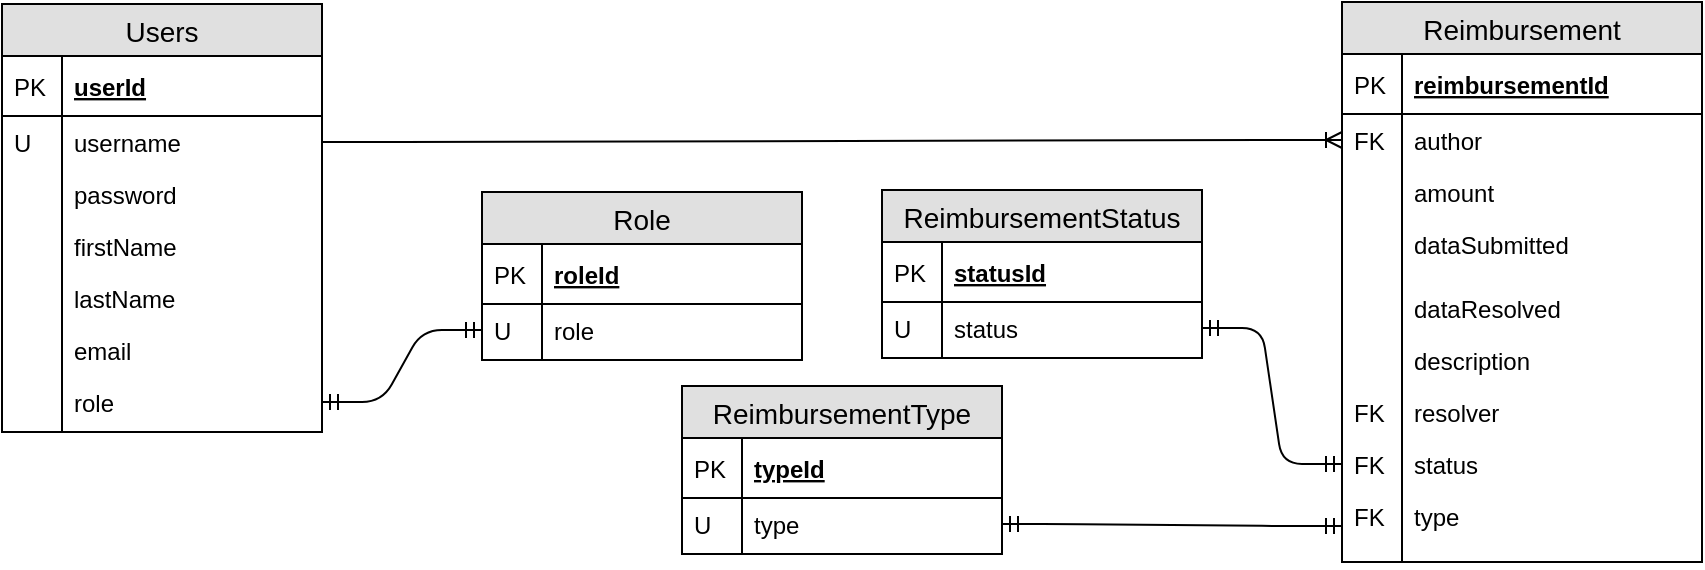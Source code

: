 <mxfile version="10.9.6" type="device"><diagram id="lfu_nZ9zxwbc6OQfsfD4" name="Page-1"><mxGraphModel dx="1062" dy="585" grid="1" gridSize="10" guides="1" tooltips="1" connect="1" arrows="1" fold="1" page="1" pageScale="1" pageWidth="850" pageHeight="1100" math="0" shadow="0"><root><mxCell id="0"/><mxCell id="1" parent="0"/><mxCell id="UmNQMLxsy-GbeVYhtVvf-5" value="Users" style="swimlane;fontStyle=0;childLayout=stackLayout;horizontal=1;startSize=26;fillColor=#e0e0e0;horizontalStack=0;resizeParent=1;resizeParentMax=0;resizeLast=0;collapsible=1;marginBottom=0;swimlaneFillColor=#ffffff;align=center;fontSize=14;" vertex="1" parent="1"><mxGeometry y="1" width="160" height="214" as="geometry"/></mxCell><mxCell id="UmNQMLxsy-GbeVYhtVvf-6" value="userId" style="shape=partialRectangle;top=0;left=0;right=0;bottom=1;align=left;verticalAlign=middle;fillColor=none;spacingLeft=34;spacingRight=4;overflow=hidden;rotatable=0;points=[[0,0.5],[1,0.5]];portConstraint=eastwest;dropTarget=0;fontStyle=5;fontSize=12;" vertex="1" parent="UmNQMLxsy-GbeVYhtVvf-5"><mxGeometry y="26" width="160" height="30" as="geometry"/></mxCell><mxCell id="UmNQMLxsy-GbeVYhtVvf-7" value="PK" style="shape=partialRectangle;top=0;left=0;bottom=0;fillColor=none;align=left;verticalAlign=middle;spacingLeft=4;spacingRight=4;overflow=hidden;rotatable=0;points=[];portConstraint=eastwest;part=1;fontSize=12;" vertex="1" connectable="0" parent="UmNQMLxsy-GbeVYhtVvf-6"><mxGeometry width="30" height="30" as="geometry"/></mxCell><mxCell id="UmNQMLxsy-GbeVYhtVvf-8" value="username" style="shape=partialRectangle;top=0;left=0;right=0;bottom=0;align=left;verticalAlign=top;fillColor=none;spacingLeft=34;spacingRight=4;overflow=hidden;rotatable=0;points=[[0,0.5],[1,0.5]];portConstraint=eastwest;dropTarget=0;fontSize=12;" vertex="1" parent="UmNQMLxsy-GbeVYhtVvf-5"><mxGeometry y="56" width="160" height="26" as="geometry"/></mxCell><mxCell id="UmNQMLxsy-GbeVYhtVvf-9" value="U" style="shape=partialRectangle;top=0;left=0;bottom=0;fillColor=none;align=left;verticalAlign=top;spacingLeft=4;spacingRight=4;overflow=hidden;rotatable=0;points=[];portConstraint=eastwest;part=1;fontSize=12;" vertex="1" connectable="0" parent="UmNQMLxsy-GbeVYhtVvf-8"><mxGeometry width="30" height="26" as="geometry"/></mxCell><mxCell id="UmNQMLxsy-GbeVYhtVvf-10" value="password" style="shape=partialRectangle;top=0;left=0;right=0;bottom=0;align=left;verticalAlign=top;fillColor=none;spacingLeft=34;spacingRight=4;overflow=hidden;rotatable=0;points=[[0,0.5],[1,0.5]];portConstraint=eastwest;dropTarget=0;fontSize=12;" vertex="1" parent="UmNQMLxsy-GbeVYhtVvf-5"><mxGeometry y="82" width="160" height="26" as="geometry"/></mxCell><mxCell id="UmNQMLxsy-GbeVYhtVvf-11" value="" style="shape=partialRectangle;top=0;left=0;bottom=0;fillColor=none;align=left;verticalAlign=top;spacingLeft=4;spacingRight=4;overflow=hidden;rotatable=0;points=[];portConstraint=eastwest;part=1;fontSize=12;" vertex="1" connectable="0" parent="UmNQMLxsy-GbeVYhtVvf-10"><mxGeometry width="30" height="26" as="geometry"/></mxCell><mxCell id="UmNQMLxsy-GbeVYhtVvf-12" value="firstName" style="shape=partialRectangle;top=0;left=0;right=0;bottom=0;align=left;verticalAlign=top;fillColor=none;spacingLeft=34;spacingRight=4;overflow=hidden;rotatable=0;points=[[0,0.5],[1,0.5]];portConstraint=eastwest;dropTarget=0;fontSize=12;" vertex="1" parent="UmNQMLxsy-GbeVYhtVvf-5"><mxGeometry y="108" width="160" height="26" as="geometry"/></mxCell><mxCell id="UmNQMLxsy-GbeVYhtVvf-13" value="" style="shape=partialRectangle;top=0;left=0;bottom=0;fillColor=none;align=left;verticalAlign=top;spacingLeft=4;spacingRight=4;overflow=hidden;rotatable=0;points=[];portConstraint=eastwest;part=1;fontSize=12;" vertex="1" connectable="0" parent="UmNQMLxsy-GbeVYhtVvf-12"><mxGeometry width="30" height="26" as="geometry"/></mxCell><mxCell id="UmNQMLxsy-GbeVYhtVvf-49" value="lastName" style="shape=partialRectangle;top=0;left=0;right=0;bottom=0;align=left;verticalAlign=top;fillColor=none;spacingLeft=34;spacingRight=4;overflow=hidden;rotatable=0;points=[[0,0.5],[1,0.5]];portConstraint=eastwest;dropTarget=0;fontSize=12;" vertex="1" parent="UmNQMLxsy-GbeVYhtVvf-5"><mxGeometry y="134" width="160" height="26" as="geometry"/></mxCell><mxCell id="UmNQMLxsy-GbeVYhtVvf-50" value="" style="shape=partialRectangle;top=0;left=0;bottom=0;fillColor=none;align=left;verticalAlign=top;spacingLeft=4;spacingRight=4;overflow=hidden;rotatable=0;points=[];portConstraint=eastwest;part=1;fontSize=12;" vertex="1" connectable="0" parent="UmNQMLxsy-GbeVYhtVvf-49"><mxGeometry width="30" height="26" as="geometry"/></mxCell><mxCell id="UmNQMLxsy-GbeVYhtVvf-51" value="email" style="shape=partialRectangle;top=0;left=0;right=0;bottom=0;align=left;verticalAlign=top;fillColor=none;spacingLeft=34;spacingRight=4;overflow=hidden;rotatable=0;points=[[0,0.5],[1,0.5]];portConstraint=eastwest;dropTarget=0;fontSize=12;" vertex="1" parent="UmNQMLxsy-GbeVYhtVvf-5"><mxGeometry y="160" width="160" height="26" as="geometry"/></mxCell><mxCell id="UmNQMLxsy-GbeVYhtVvf-52" value="" style="shape=partialRectangle;top=0;left=0;bottom=0;fillColor=none;align=left;verticalAlign=top;spacingLeft=4;spacingRight=4;overflow=hidden;rotatable=0;points=[];portConstraint=eastwest;part=1;fontSize=12;" vertex="1" connectable="0" parent="UmNQMLxsy-GbeVYhtVvf-51"><mxGeometry width="30" height="26" as="geometry"/></mxCell><mxCell id="UmNQMLxsy-GbeVYhtVvf-53" value="role" style="shape=partialRectangle;top=0;left=0;right=0;bottom=0;align=left;verticalAlign=top;fillColor=none;spacingLeft=34;spacingRight=4;overflow=hidden;rotatable=0;points=[[0,0.5],[1,0.5]];portConstraint=eastwest;dropTarget=0;fontSize=12;" vertex="1" parent="UmNQMLxsy-GbeVYhtVvf-5"><mxGeometry y="186" width="160" height="26" as="geometry"/></mxCell><mxCell id="UmNQMLxsy-GbeVYhtVvf-54" value="" style="shape=partialRectangle;top=0;left=0;bottom=0;fillColor=none;align=left;verticalAlign=top;spacingLeft=4;spacingRight=4;overflow=hidden;rotatable=0;points=[];portConstraint=eastwest;part=1;fontSize=12;" vertex="1" connectable="0" parent="UmNQMLxsy-GbeVYhtVvf-53"><mxGeometry width="30" height="26" as="geometry"/></mxCell><mxCell id="UmNQMLxsy-GbeVYhtVvf-14" value="" style="shape=partialRectangle;top=0;left=0;right=0;bottom=0;align=left;verticalAlign=top;fillColor=none;spacingLeft=34;spacingRight=4;overflow=hidden;rotatable=0;points=[[0,0.5],[1,0.5]];portConstraint=eastwest;dropTarget=0;fontSize=12;" vertex="1" parent="UmNQMLxsy-GbeVYhtVvf-5"><mxGeometry y="212" width="160" height="2" as="geometry"/></mxCell><mxCell id="UmNQMLxsy-GbeVYhtVvf-15" value="" style="shape=partialRectangle;top=0;left=0;bottom=0;fillColor=none;align=left;verticalAlign=top;spacingLeft=4;spacingRight=4;overflow=hidden;rotatable=0;points=[];portConstraint=eastwest;part=1;fontSize=12;" vertex="1" connectable="0" parent="UmNQMLxsy-GbeVYhtVvf-14"><mxGeometry width="30" height="2" as="geometry"/></mxCell><mxCell id="UmNQMLxsy-GbeVYhtVvf-16" value="Reimbursement" style="swimlane;fontStyle=0;childLayout=stackLayout;horizontal=1;startSize=26;fillColor=#e0e0e0;horizontalStack=0;resizeParent=1;resizeParentMax=0;resizeLast=0;collapsible=1;marginBottom=0;swimlaneFillColor=#ffffff;align=center;fontSize=14;" vertex="1" parent="1"><mxGeometry x="670" width="180" height="280" as="geometry"/></mxCell><mxCell id="UmNQMLxsy-GbeVYhtVvf-17" value="reimbursementId" style="shape=partialRectangle;top=0;left=0;right=0;bottom=1;align=left;verticalAlign=middle;fillColor=none;spacingLeft=34;spacingRight=4;overflow=hidden;rotatable=0;points=[[0,0.5],[1,0.5]];portConstraint=eastwest;dropTarget=0;fontStyle=5;fontSize=12;" vertex="1" parent="UmNQMLxsy-GbeVYhtVvf-16"><mxGeometry y="26" width="180" height="30" as="geometry"/></mxCell><mxCell id="UmNQMLxsy-GbeVYhtVvf-18" value="PK" style="shape=partialRectangle;top=0;left=0;bottom=0;fillColor=none;align=left;verticalAlign=middle;spacingLeft=4;spacingRight=4;overflow=hidden;rotatable=0;points=[];portConstraint=eastwest;part=1;fontSize=12;" vertex="1" connectable="0" parent="UmNQMLxsy-GbeVYhtVvf-17"><mxGeometry width="30" height="30" as="geometry"/></mxCell><mxCell id="UmNQMLxsy-GbeVYhtVvf-19" value="author" style="shape=partialRectangle;top=0;left=0;right=0;bottom=0;align=left;verticalAlign=top;fillColor=none;spacingLeft=34;spacingRight=4;overflow=hidden;rotatable=0;points=[[0,0.5],[1,0.5]];portConstraint=eastwest;dropTarget=0;fontSize=12;" vertex="1" parent="UmNQMLxsy-GbeVYhtVvf-16"><mxGeometry y="56" width="180" height="26" as="geometry"/></mxCell><mxCell id="UmNQMLxsy-GbeVYhtVvf-20" value="FK" style="shape=partialRectangle;top=0;left=0;bottom=0;fillColor=none;align=left;verticalAlign=top;spacingLeft=4;spacingRight=4;overflow=hidden;rotatable=0;points=[];portConstraint=eastwest;part=1;fontSize=12;" vertex="1" connectable="0" parent="UmNQMLxsy-GbeVYhtVvf-19"><mxGeometry width="30" height="26" as="geometry"/></mxCell><mxCell id="UmNQMLxsy-GbeVYhtVvf-21" value="amount" style="shape=partialRectangle;top=0;left=0;right=0;bottom=0;align=left;verticalAlign=top;fillColor=none;spacingLeft=34;spacingRight=4;overflow=hidden;rotatable=0;points=[[0,0.5],[1,0.5]];portConstraint=eastwest;dropTarget=0;fontSize=12;" vertex="1" parent="UmNQMLxsy-GbeVYhtVvf-16"><mxGeometry y="82" width="180" height="26" as="geometry"/></mxCell><mxCell id="UmNQMLxsy-GbeVYhtVvf-22" value="" style="shape=partialRectangle;top=0;left=0;bottom=0;fillColor=none;align=left;verticalAlign=top;spacingLeft=4;spacingRight=4;overflow=hidden;rotatable=0;points=[];portConstraint=eastwest;part=1;fontSize=12;" vertex="1" connectable="0" parent="UmNQMLxsy-GbeVYhtVvf-21"><mxGeometry width="30" height="26" as="geometry"/></mxCell><mxCell id="UmNQMLxsy-GbeVYhtVvf-23" value="dataSubmitted" style="shape=partialRectangle;top=0;left=0;right=0;bottom=0;align=left;verticalAlign=top;fillColor=none;spacingLeft=34;spacingRight=4;overflow=hidden;rotatable=0;points=[[0,0.5],[1,0.5]];portConstraint=eastwest;dropTarget=0;fontSize=12;" vertex="1" parent="UmNQMLxsy-GbeVYhtVvf-16"><mxGeometry y="108" width="180" height="32" as="geometry"/></mxCell><mxCell id="UmNQMLxsy-GbeVYhtVvf-24" value="" style="shape=partialRectangle;top=0;left=0;bottom=0;fillColor=none;align=left;verticalAlign=top;spacingLeft=4;spacingRight=4;overflow=hidden;rotatable=0;points=[];portConstraint=eastwest;part=1;fontSize=12;" vertex="1" connectable="0" parent="UmNQMLxsy-GbeVYhtVvf-23"><mxGeometry width="30" height="32" as="geometry"/></mxCell><mxCell id="UmNQMLxsy-GbeVYhtVvf-55" value="dataResolved" style="shape=partialRectangle;top=0;left=0;right=0;bottom=0;align=left;verticalAlign=top;fillColor=none;spacingLeft=34;spacingRight=4;overflow=hidden;rotatable=0;points=[[0,0.5],[1,0.5]];portConstraint=eastwest;dropTarget=0;fontSize=12;" vertex="1" parent="UmNQMLxsy-GbeVYhtVvf-16"><mxGeometry y="140" width="180" height="26" as="geometry"/></mxCell><mxCell id="UmNQMLxsy-GbeVYhtVvf-56" value="" style="shape=partialRectangle;top=0;left=0;bottom=0;fillColor=none;align=left;verticalAlign=top;spacingLeft=4;spacingRight=4;overflow=hidden;rotatable=0;points=[];portConstraint=eastwest;part=1;fontSize=12;" vertex="1" connectable="0" parent="UmNQMLxsy-GbeVYhtVvf-55"><mxGeometry width="30" height="26" as="geometry"/></mxCell><mxCell id="UmNQMLxsy-GbeVYhtVvf-57" value="description" style="shape=partialRectangle;top=0;left=0;right=0;bottom=0;align=left;verticalAlign=top;fillColor=none;spacingLeft=34;spacingRight=4;overflow=hidden;rotatable=0;points=[[0,0.5],[1,0.5]];portConstraint=eastwest;dropTarget=0;fontSize=12;" vertex="1" parent="UmNQMLxsy-GbeVYhtVvf-16"><mxGeometry y="166" width="180" height="26" as="geometry"/></mxCell><mxCell id="UmNQMLxsy-GbeVYhtVvf-58" value="" style="shape=partialRectangle;top=0;left=0;bottom=0;fillColor=none;align=left;verticalAlign=top;spacingLeft=4;spacingRight=4;overflow=hidden;rotatable=0;points=[];portConstraint=eastwest;part=1;fontSize=12;" vertex="1" connectable="0" parent="UmNQMLxsy-GbeVYhtVvf-57"><mxGeometry width="30" height="26" as="geometry"/></mxCell><mxCell id="UmNQMLxsy-GbeVYhtVvf-59" value="resolver" style="shape=partialRectangle;top=0;left=0;right=0;bottom=0;align=left;verticalAlign=top;fillColor=none;spacingLeft=34;spacingRight=4;overflow=hidden;rotatable=0;points=[[0,0.5],[1,0.5]];portConstraint=eastwest;dropTarget=0;fontSize=12;" vertex="1" parent="UmNQMLxsy-GbeVYhtVvf-16"><mxGeometry y="192" width="180" height="26" as="geometry"/></mxCell><mxCell id="UmNQMLxsy-GbeVYhtVvf-60" value="FK" style="shape=partialRectangle;top=0;left=0;bottom=0;fillColor=none;align=left;verticalAlign=top;spacingLeft=4;spacingRight=4;overflow=hidden;rotatable=0;points=[];portConstraint=eastwest;part=1;fontSize=12;" vertex="1" connectable="0" parent="UmNQMLxsy-GbeVYhtVvf-59"><mxGeometry width="30" height="26" as="geometry"/></mxCell><mxCell id="UmNQMLxsy-GbeVYhtVvf-61" value="status" style="shape=partialRectangle;top=0;left=0;right=0;bottom=0;align=left;verticalAlign=top;fillColor=none;spacingLeft=34;spacingRight=4;overflow=hidden;rotatable=0;points=[[0,0.5],[1,0.5]];portConstraint=eastwest;dropTarget=0;fontSize=12;" vertex="1" parent="UmNQMLxsy-GbeVYhtVvf-16"><mxGeometry y="218" width="180" height="26" as="geometry"/></mxCell><mxCell id="UmNQMLxsy-GbeVYhtVvf-62" value="FK" style="shape=partialRectangle;top=0;left=0;bottom=0;fillColor=none;align=left;verticalAlign=top;spacingLeft=4;spacingRight=4;overflow=hidden;rotatable=0;points=[];portConstraint=eastwest;part=1;fontSize=12;" vertex="1" connectable="0" parent="UmNQMLxsy-GbeVYhtVvf-61"><mxGeometry width="30" height="26" as="geometry"/></mxCell><mxCell id="UmNQMLxsy-GbeVYhtVvf-63" value="type" style="shape=partialRectangle;top=0;left=0;right=0;bottom=0;align=left;verticalAlign=top;fillColor=none;spacingLeft=34;spacingRight=4;overflow=hidden;rotatable=0;points=[[0,0.5],[1,0.5]];portConstraint=eastwest;dropTarget=0;fontSize=12;" vertex="1" parent="UmNQMLxsy-GbeVYhtVvf-16"><mxGeometry y="244" width="180" height="36" as="geometry"/></mxCell><mxCell id="UmNQMLxsy-GbeVYhtVvf-64" value="FK" style="shape=partialRectangle;top=0;left=0;bottom=0;fillColor=none;align=left;verticalAlign=top;spacingLeft=4;spacingRight=4;overflow=hidden;rotatable=0;points=[];portConstraint=eastwest;part=1;fontSize=12;" vertex="1" connectable="0" parent="UmNQMLxsy-GbeVYhtVvf-63"><mxGeometry width="30" height="36" as="geometry"/></mxCell><mxCell id="UmNQMLxsy-GbeVYhtVvf-25" value="" style="shape=partialRectangle;top=0;left=0;right=0;bottom=0;align=left;verticalAlign=top;fillColor=none;spacingLeft=34;spacingRight=4;overflow=hidden;rotatable=0;points=[[0,0.5],[1,0.5]];portConstraint=eastwest;dropTarget=0;fontSize=12;" vertex="1" parent="UmNQMLxsy-GbeVYhtVvf-16"><mxGeometry y="280" width="180" as="geometry"/></mxCell><mxCell id="UmNQMLxsy-GbeVYhtVvf-26" value="" style="shape=partialRectangle;top=0;left=0;bottom=0;fillColor=none;align=left;verticalAlign=top;spacingLeft=4;spacingRight=4;overflow=hidden;rotatable=0;points=[];portConstraint=eastwest;part=1;fontSize=12;" vertex="1" connectable="0" parent="UmNQMLxsy-GbeVYhtVvf-25"><mxGeometry width="30" as="geometry"/></mxCell><mxCell id="UmNQMLxsy-GbeVYhtVvf-27" value="Role" style="swimlane;fontStyle=0;childLayout=stackLayout;horizontal=1;startSize=26;fillColor=#e0e0e0;horizontalStack=0;resizeParent=1;resizeParentMax=0;resizeLast=0;collapsible=1;marginBottom=0;swimlaneFillColor=#ffffff;align=center;fontSize=14;" vertex="1" parent="1"><mxGeometry x="240" y="95" width="160" height="84" as="geometry"/></mxCell><mxCell id="UmNQMLxsy-GbeVYhtVvf-28" value="roleId" style="shape=partialRectangle;top=0;left=0;right=0;bottom=1;align=left;verticalAlign=middle;fillColor=none;spacingLeft=34;spacingRight=4;overflow=hidden;rotatable=0;points=[[0,0.5],[1,0.5]];portConstraint=eastwest;dropTarget=0;fontStyle=5;fontSize=12;" vertex="1" parent="UmNQMLxsy-GbeVYhtVvf-27"><mxGeometry y="26" width="160" height="30" as="geometry"/></mxCell><mxCell id="UmNQMLxsy-GbeVYhtVvf-29" value="PK" style="shape=partialRectangle;top=0;left=0;bottom=0;fillColor=none;align=left;verticalAlign=middle;spacingLeft=4;spacingRight=4;overflow=hidden;rotatable=0;points=[];portConstraint=eastwest;part=1;fontSize=12;" vertex="1" connectable="0" parent="UmNQMLxsy-GbeVYhtVvf-28"><mxGeometry width="30" height="30" as="geometry"/></mxCell><mxCell id="UmNQMLxsy-GbeVYhtVvf-30" value="role" style="shape=partialRectangle;top=0;left=0;right=0;bottom=0;align=left;verticalAlign=top;fillColor=none;spacingLeft=34;spacingRight=4;overflow=hidden;rotatable=0;points=[[0,0.5],[1,0.5]];portConstraint=eastwest;dropTarget=0;fontSize=12;" vertex="1" parent="UmNQMLxsy-GbeVYhtVvf-27"><mxGeometry y="56" width="160" height="26" as="geometry"/></mxCell><mxCell id="UmNQMLxsy-GbeVYhtVvf-31" value="U" style="shape=partialRectangle;top=0;left=0;bottom=0;fillColor=none;align=left;verticalAlign=top;spacingLeft=4;spacingRight=4;overflow=hidden;rotatable=0;points=[];portConstraint=eastwest;part=1;fontSize=12;" vertex="1" connectable="0" parent="UmNQMLxsy-GbeVYhtVvf-30"><mxGeometry width="30" height="26" as="geometry"/></mxCell><mxCell id="UmNQMLxsy-GbeVYhtVvf-36" value="" style="shape=partialRectangle;top=0;left=0;right=0;bottom=0;align=left;verticalAlign=top;fillColor=none;spacingLeft=34;spacingRight=4;overflow=hidden;rotatable=0;points=[[0,0.5],[1,0.5]];portConstraint=eastwest;dropTarget=0;fontSize=12;" vertex="1" parent="UmNQMLxsy-GbeVYhtVvf-27"><mxGeometry y="82" width="160" height="2" as="geometry"/></mxCell><mxCell id="UmNQMLxsy-GbeVYhtVvf-37" value="" style="shape=partialRectangle;top=0;left=0;bottom=0;fillColor=none;align=left;verticalAlign=top;spacingLeft=4;spacingRight=4;overflow=hidden;rotatable=0;points=[];portConstraint=eastwest;part=1;fontSize=12;" vertex="1" connectable="0" parent="UmNQMLxsy-GbeVYhtVvf-36"><mxGeometry width="30" height="2" as="geometry"/></mxCell><mxCell id="UmNQMLxsy-GbeVYhtVvf-38" value="ReimbursementStatus" style="swimlane;fontStyle=0;childLayout=stackLayout;horizontal=1;startSize=26;fillColor=#e0e0e0;horizontalStack=0;resizeParent=1;resizeParentMax=0;resizeLast=0;collapsible=1;marginBottom=0;swimlaneFillColor=#ffffff;align=center;fontSize=14;" vertex="1" parent="1"><mxGeometry x="440" y="94" width="160" height="84" as="geometry"/></mxCell><mxCell id="UmNQMLxsy-GbeVYhtVvf-39" value="statusId" style="shape=partialRectangle;top=0;left=0;right=0;bottom=1;align=left;verticalAlign=middle;fillColor=none;spacingLeft=34;spacingRight=4;overflow=hidden;rotatable=0;points=[[0,0.5],[1,0.5]];portConstraint=eastwest;dropTarget=0;fontStyle=5;fontSize=12;" vertex="1" parent="UmNQMLxsy-GbeVYhtVvf-38"><mxGeometry y="26" width="160" height="30" as="geometry"/></mxCell><mxCell id="UmNQMLxsy-GbeVYhtVvf-40" value="PK" style="shape=partialRectangle;top=0;left=0;bottom=0;fillColor=none;align=left;verticalAlign=middle;spacingLeft=4;spacingRight=4;overflow=hidden;rotatable=0;points=[];portConstraint=eastwest;part=1;fontSize=12;" vertex="1" connectable="0" parent="UmNQMLxsy-GbeVYhtVvf-39"><mxGeometry width="30" height="30" as="geometry"/></mxCell><mxCell id="UmNQMLxsy-GbeVYhtVvf-41" value="status&#10;" style="shape=partialRectangle;top=0;left=0;right=0;bottom=0;align=left;verticalAlign=top;fillColor=none;spacingLeft=34;spacingRight=4;overflow=hidden;rotatable=0;points=[[0,0.5],[1,0.5]];portConstraint=eastwest;dropTarget=0;fontSize=12;" vertex="1" parent="UmNQMLxsy-GbeVYhtVvf-38"><mxGeometry y="56" width="160" height="26" as="geometry"/></mxCell><mxCell id="UmNQMLxsy-GbeVYhtVvf-42" value="U" style="shape=partialRectangle;top=0;left=0;bottom=0;fillColor=none;align=left;verticalAlign=top;spacingLeft=4;spacingRight=4;overflow=hidden;rotatable=0;points=[];portConstraint=eastwest;part=1;fontSize=12;" vertex="1" connectable="0" parent="UmNQMLxsy-GbeVYhtVvf-41"><mxGeometry width="30" height="26" as="geometry"/></mxCell><mxCell id="UmNQMLxsy-GbeVYhtVvf-47" value="" style="shape=partialRectangle;top=0;left=0;right=0;bottom=0;align=left;verticalAlign=top;fillColor=none;spacingLeft=34;spacingRight=4;overflow=hidden;rotatable=0;points=[[0,0.5],[1,0.5]];portConstraint=eastwest;dropTarget=0;fontSize=12;" vertex="1" parent="UmNQMLxsy-GbeVYhtVvf-38"><mxGeometry y="82" width="160" height="2" as="geometry"/></mxCell><mxCell id="UmNQMLxsy-GbeVYhtVvf-48" value="" style="shape=partialRectangle;top=0;left=0;bottom=0;fillColor=none;align=left;verticalAlign=top;spacingLeft=4;spacingRight=4;overflow=hidden;rotatable=0;points=[];portConstraint=eastwest;part=1;fontSize=12;" vertex="1" connectable="0" parent="UmNQMLxsy-GbeVYhtVvf-47"><mxGeometry width="30" height="2" as="geometry"/></mxCell><mxCell id="UmNQMLxsy-GbeVYhtVvf-72" value="" style="edgeStyle=entityRelationEdgeStyle;fontSize=12;html=1;endArrow=ERmandOne;startArrow=ERmandOne;exitX=1;exitY=0.5;exitDx=0;exitDy=0;entryX=0;entryY=0.5;entryDx=0;entryDy=0;" edge="1" parent="1" source="UmNQMLxsy-GbeVYhtVvf-53" target="UmNQMLxsy-GbeVYhtVvf-30"><mxGeometry width="100" height="100" relative="1" as="geometry"><mxPoint x="20" y="410" as="sourcePoint"/><mxPoint x="240" y="217" as="targetPoint"/></mxGeometry></mxCell><mxCell id="UmNQMLxsy-GbeVYhtVvf-73" value="" style="edgeStyle=entityRelationEdgeStyle;fontSize=12;html=1;endArrow=ERoneToMany;entryX=0;entryY=0.5;entryDx=0;entryDy=0;exitX=1;exitY=0.5;exitDx=0;exitDy=0;" edge="1" parent="1" source="UmNQMLxsy-GbeVYhtVvf-8" target="UmNQMLxsy-GbeVYhtVvf-19"><mxGeometry width="100" height="100" relative="1" as="geometry"><mxPoint x="20" y="410" as="sourcePoint"/><mxPoint x="120" y="310" as="targetPoint"/></mxGeometry></mxCell><mxCell id="UmNQMLxsy-GbeVYhtVvf-74" value="ReimbursementType" style="swimlane;fontStyle=0;childLayout=stackLayout;horizontal=1;startSize=26;fillColor=#e0e0e0;horizontalStack=0;resizeParent=1;resizeParentMax=0;resizeLast=0;collapsible=1;marginBottom=0;swimlaneFillColor=#ffffff;align=center;fontSize=14;" vertex="1" parent="1"><mxGeometry x="340" y="192" width="160" height="84" as="geometry"/></mxCell><mxCell id="UmNQMLxsy-GbeVYhtVvf-75" value="typeId" style="shape=partialRectangle;top=0;left=0;right=0;bottom=1;align=left;verticalAlign=middle;fillColor=none;spacingLeft=34;spacingRight=4;overflow=hidden;rotatable=0;points=[[0,0.5],[1,0.5]];portConstraint=eastwest;dropTarget=0;fontStyle=5;fontSize=12;" vertex="1" parent="UmNQMLxsy-GbeVYhtVvf-74"><mxGeometry y="26" width="160" height="30" as="geometry"/></mxCell><mxCell id="UmNQMLxsy-GbeVYhtVvf-76" value="PK" style="shape=partialRectangle;top=0;left=0;bottom=0;fillColor=none;align=left;verticalAlign=middle;spacingLeft=4;spacingRight=4;overflow=hidden;rotatable=0;points=[];portConstraint=eastwest;part=1;fontSize=12;" vertex="1" connectable="0" parent="UmNQMLxsy-GbeVYhtVvf-75"><mxGeometry width="30" height="30" as="geometry"/></mxCell><mxCell id="UmNQMLxsy-GbeVYhtVvf-77" value="type" style="shape=partialRectangle;top=0;left=0;right=0;bottom=0;align=left;verticalAlign=top;fillColor=none;spacingLeft=34;spacingRight=4;overflow=hidden;rotatable=0;points=[[0,0.5],[1,0.5]];portConstraint=eastwest;dropTarget=0;fontSize=12;" vertex="1" parent="UmNQMLxsy-GbeVYhtVvf-74"><mxGeometry y="56" width="160" height="26" as="geometry"/></mxCell><mxCell id="UmNQMLxsy-GbeVYhtVvf-78" value="U" style="shape=partialRectangle;top=0;left=0;bottom=0;fillColor=none;align=left;verticalAlign=top;spacingLeft=4;spacingRight=4;overflow=hidden;rotatable=0;points=[];portConstraint=eastwest;part=1;fontSize=12;" vertex="1" connectable="0" parent="UmNQMLxsy-GbeVYhtVvf-77"><mxGeometry width="30" height="26" as="geometry"/></mxCell><mxCell id="UmNQMLxsy-GbeVYhtVvf-79" value="" style="shape=partialRectangle;top=0;left=0;right=0;bottom=0;align=left;verticalAlign=top;fillColor=none;spacingLeft=34;spacingRight=4;overflow=hidden;rotatable=0;points=[[0,0.5],[1,0.5]];portConstraint=eastwest;dropTarget=0;fontSize=12;" vertex="1" parent="UmNQMLxsy-GbeVYhtVvf-74"><mxGeometry y="82" width="160" height="2" as="geometry"/></mxCell><mxCell id="UmNQMLxsy-GbeVYhtVvf-80" value="" style="shape=partialRectangle;top=0;left=0;bottom=0;fillColor=none;align=left;verticalAlign=top;spacingLeft=4;spacingRight=4;overflow=hidden;rotatable=0;points=[];portConstraint=eastwest;part=1;fontSize=12;" vertex="1" connectable="0" parent="UmNQMLxsy-GbeVYhtVvf-79"><mxGeometry width="30" height="2" as="geometry"/></mxCell><mxCell id="UmNQMLxsy-GbeVYhtVvf-82" value="" style="edgeStyle=entityRelationEdgeStyle;fontSize=12;html=1;endArrow=ERmandOne;startArrow=ERmandOne;entryX=0;entryY=0.5;entryDx=0;entryDy=0;exitX=1;exitY=0.5;exitDx=0;exitDy=0;" edge="1" parent="1" source="UmNQMLxsy-GbeVYhtVvf-41" target="UmNQMLxsy-GbeVYhtVvf-61"><mxGeometry width="100" height="100" relative="1" as="geometry"><mxPoint x="590" y="246.5" as="sourcePoint"/><mxPoint x="650" y="331.5" as="targetPoint"/></mxGeometry></mxCell><mxCell id="UmNQMLxsy-GbeVYhtVvf-83" value="" style="edgeStyle=entityRelationEdgeStyle;fontSize=12;html=1;endArrow=ERmandOne;startArrow=ERmandOne;entryX=0;entryY=0.5;entryDx=0;entryDy=0;exitX=1;exitY=0.5;exitDx=0;exitDy=0;" edge="1" parent="1" source="UmNQMLxsy-GbeVYhtVvf-77" target="UmNQMLxsy-GbeVYhtVvf-63"><mxGeometry width="100" height="100" relative="1" as="geometry"><mxPoint x="590" y="43.5" as="sourcePoint"/><mxPoint x="650" y="128.5" as="targetPoint"/></mxGeometry></mxCell></root></mxGraphModel></diagram></mxfile>